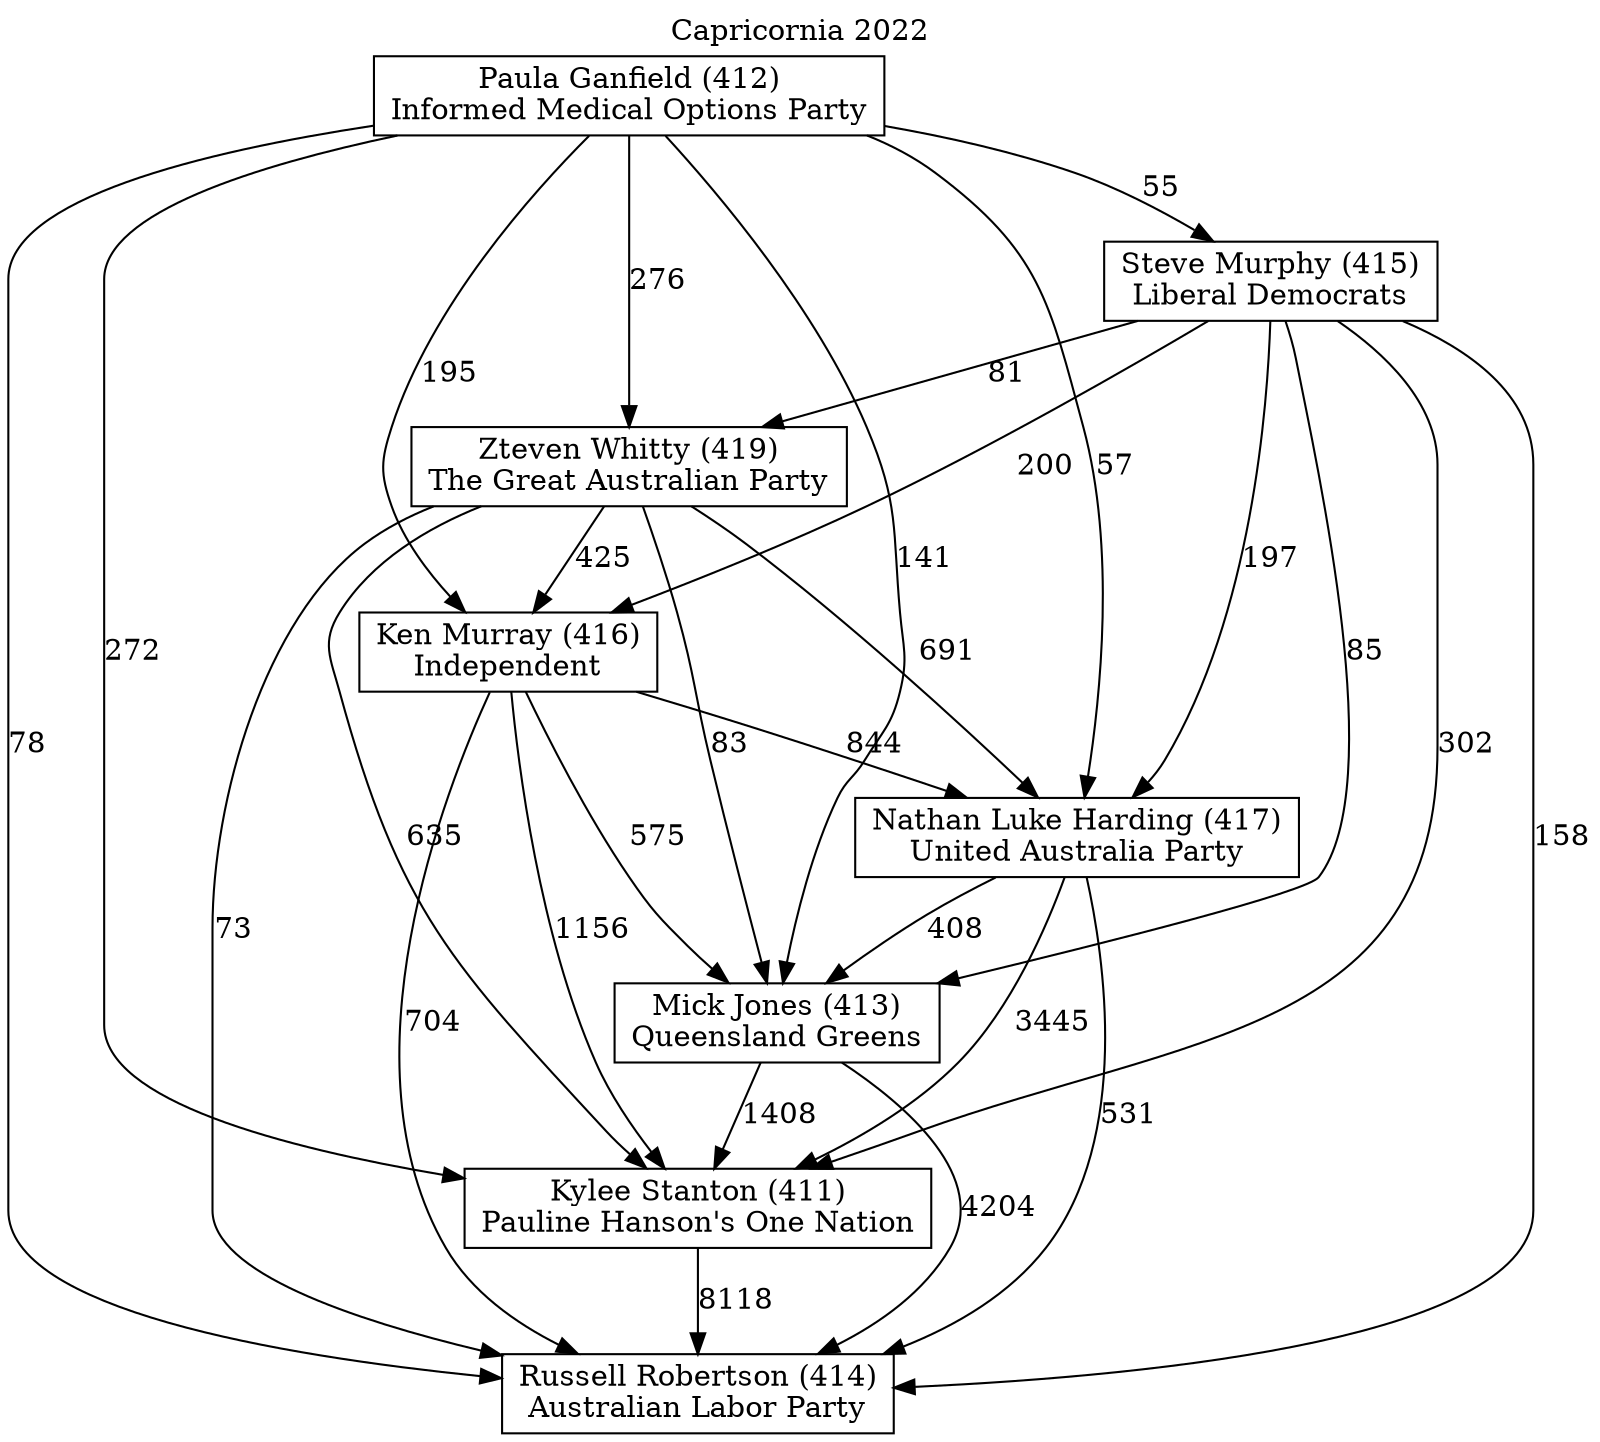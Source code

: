 // House preference flow
digraph "Russell Robertson (414)_Capricornia_2022" {
	graph [label="Capricornia 2022" labelloc=t mclimit=10]
	node [shape=box]
	"Ken Murray (416)" [label="Ken Murray (416)
Independent"]
	"Paula Ganfield (412)" [label="Paula Ganfield (412)
Informed Medical Options Party"]
	"Steve Murphy (415)" [label="Steve Murphy (415)
Liberal Democrats"]
	"Mick Jones (413)" [label="Mick Jones (413)
Queensland Greens"]
	"Zteven Whitty (419)" [label="Zteven Whitty (419)
The Great Australian Party"]
	"Kylee Stanton (411)" [label="Kylee Stanton (411)
Pauline Hanson's One Nation"]
	"Nathan Luke Harding (417)" [label="Nathan Luke Harding (417)
United Australia Party"]
	"Russell Robertson (414)" [label="Russell Robertson (414)
Australian Labor Party"]
	"Steve Murphy (415)" -> "Kylee Stanton (411)" [label=302]
	"Steve Murphy (415)" -> "Russell Robertson (414)" [label=158]
	"Paula Ganfield (412)" -> "Nathan Luke Harding (417)" [label=57]
	"Paula Ganfield (412)" -> "Kylee Stanton (411)" [label=272]
	"Paula Ganfield (412)" -> "Russell Robertson (414)" [label=78]
	"Steve Murphy (415)" -> "Ken Murray (416)" [label=200]
	"Ken Murray (416)" -> "Nathan Luke Harding (417)" [label=844]
	"Ken Murray (416)" -> "Mick Jones (413)" [label=575]
	"Zteven Whitty (419)" -> "Ken Murray (416)" [label=425]
	"Kylee Stanton (411)" -> "Russell Robertson (414)" [label=8118]
	"Zteven Whitty (419)" -> "Mick Jones (413)" [label=83]
	"Nathan Luke Harding (417)" -> "Kylee Stanton (411)" [label=3445]
	"Ken Murray (416)" -> "Russell Robertson (414)" [label=704]
	"Paula Ganfield (412)" -> "Steve Murphy (415)" [label=55]
	"Steve Murphy (415)" -> "Zteven Whitty (419)" [label=81]
	"Nathan Luke Harding (417)" -> "Mick Jones (413)" [label=408]
	"Paula Ganfield (412)" -> "Zteven Whitty (419)" [label=276]
	"Paula Ganfield (412)" -> "Ken Murray (416)" [label=195]
	"Mick Jones (413)" -> "Kylee Stanton (411)" [label=1408]
	"Ken Murray (416)" -> "Kylee Stanton (411)" [label=1156]
	"Zteven Whitty (419)" -> "Nathan Luke Harding (417)" [label=691]
	"Mick Jones (413)" -> "Russell Robertson (414)" [label=4204]
	"Steve Murphy (415)" -> "Mick Jones (413)" [label=85]
	"Nathan Luke Harding (417)" -> "Russell Robertson (414)" [label=531]
	"Zteven Whitty (419)" -> "Russell Robertson (414)" [label=73]
	"Steve Murphy (415)" -> "Nathan Luke Harding (417)" [label=197]
	"Paula Ganfield (412)" -> "Mick Jones (413)" [label=141]
	"Zteven Whitty (419)" -> "Kylee Stanton (411)" [label=635]
}
